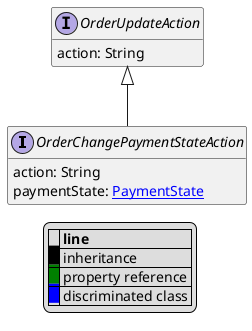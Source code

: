 @startuml

hide empty fields
hide empty methods
legend
|= |= line |
|<back:black>   </back>| inheritance |
|<back:green>   </back>| property reference |
|<back:blue>   </back>| discriminated class |
endlegend
interface OrderChangePaymentStateAction [[OrderChangePaymentStateAction.svg]] extends OrderUpdateAction {
    action: String
    paymentState: [[PaymentState.svg PaymentState]]
}
interface OrderUpdateAction [[OrderUpdateAction.svg]]  {
    action: String
}





@enduml

